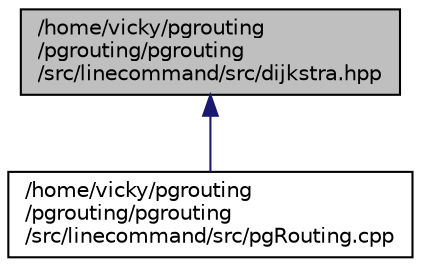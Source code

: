 digraph "/home/vicky/pgrouting/pgrouting/pgrouting/src/linecommand/src/dijkstra.hpp"
{
  edge [fontname="Helvetica",fontsize="10",labelfontname="Helvetica",labelfontsize="10"];
  node [fontname="Helvetica",fontsize="10",shape=record];
  Node1 [label="/home/vicky/pgrouting\l/pgrouting/pgrouting\l/src/linecommand/src/dijkstra.hpp",height=0.2,width=0.4,color="black", fillcolor="grey75", style="filled" fontcolor="black"];
  Node1 -> Node2 [dir="back",color="midnightblue",fontsize="10",style="solid",fontname="Helvetica"];
  Node2 [label="/home/vicky/pgrouting\l/pgrouting/pgrouting\l/src/linecommand/src/pgRouting.cpp",height=0.2,width=0.4,color="black", fillcolor="white", style="filled",URL="$pgRouting_8cpp.html"];
}

